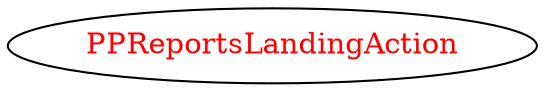 digraph dependencyGraph {
 concentrate=true;
 ranksep="2.0";
 rankdir="LR"; 
 splines="ortho";
"PPReportsLandingAction" [fontcolor="red"];
}